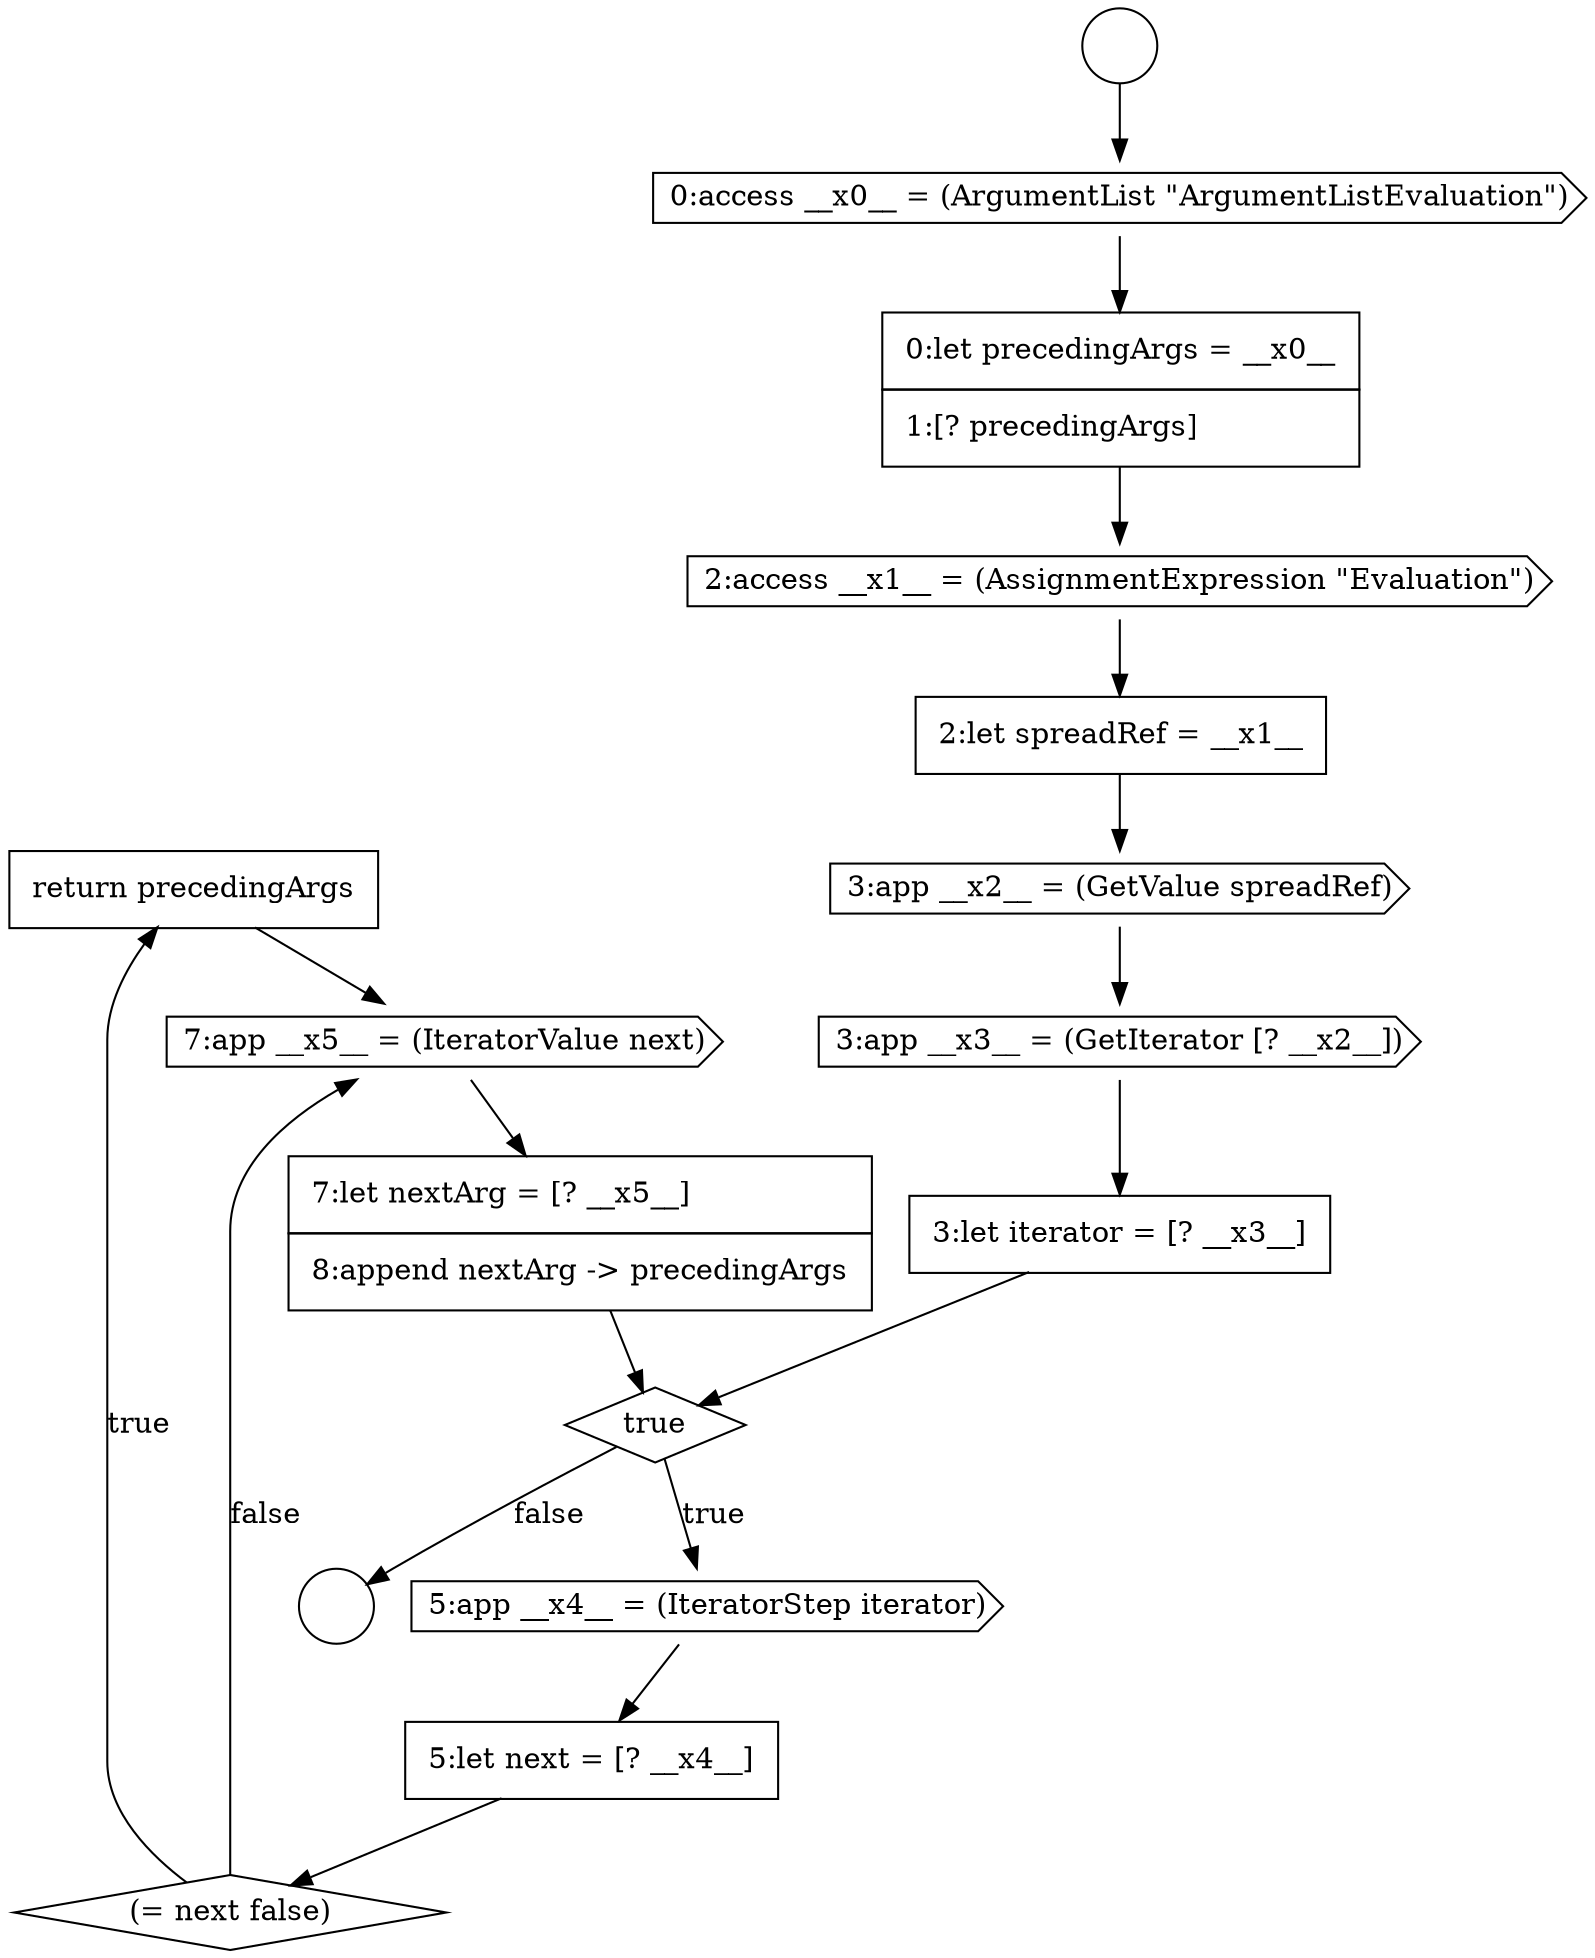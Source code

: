 digraph {
  node4156 [shape=none, margin=0, label=<<font color="black">
    <table border="0" cellborder="1" cellspacing="0" cellpadding="10">
      <tr><td align="left">return precedingArgs</td></tr>
    </table>
  </font>> color="black" fillcolor="white" style=filled]
  node4151 [shape=none, margin=0, label=<<font color="black">
    <table border="0" cellborder="1" cellspacing="0" cellpadding="10">
      <tr><td align="left">3:let iterator = [? __x3__]</td></tr>
    </table>
  </font>> color="black" fillcolor="white" style=filled]
  node4147 [shape=cds, label=<<font color="black">2:access __x1__ = (AssignmentExpression &quot;Evaluation&quot;)</font>> color="black" fillcolor="white" style=filled]
  node4155 [shape=diamond, label=<<font color="black">(= next false)</font>> color="black" fillcolor="white" style=filled]
  node4152 [shape=diamond, label=<<font color="black">true</font>> color="black" fillcolor="white" style=filled]
  node4148 [shape=none, margin=0, label=<<font color="black">
    <table border="0" cellborder="1" cellspacing="0" cellpadding="10">
      <tr><td align="left">2:let spreadRef = __x1__</td></tr>
    </table>
  </font>> color="black" fillcolor="white" style=filled]
  node4144 [shape=circle label=" " color="black" fillcolor="white" style=filled]
  node4149 [shape=cds, label=<<font color="black">3:app __x2__ = (GetValue spreadRef)</font>> color="black" fillcolor="white" style=filled]
  node4154 [shape=none, margin=0, label=<<font color="black">
    <table border="0" cellborder="1" cellspacing="0" cellpadding="10">
      <tr><td align="left">5:let next = [? __x4__]</td></tr>
    </table>
  </font>> color="black" fillcolor="white" style=filled]
  node4158 [shape=none, margin=0, label=<<font color="black">
    <table border="0" cellborder="1" cellspacing="0" cellpadding="10">
      <tr><td align="left">7:let nextArg = [? __x5__]</td></tr>
      <tr><td align="left">8:append nextArg -&gt; precedingArgs</td></tr>
    </table>
  </font>> color="black" fillcolor="white" style=filled]
  node4145 [shape=cds, label=<<font color="black">0:access __x0__ = (ArgumentList &quot;ArgumentListEvaluation&quot;)</font>> color="black" fillcolor="white" style=filled]
  node4153 [shape=cds, label=<<font color="black">5:app __x4__ = (IteratorStep iterator)</font>> color="black" fillcolor="white" style=filled]
  node4143 [shape=circle label=" " color="black" fillcolor="white" style=filled]
  node4150 [shape=cds, label=<<font color="black">3:app __x3__ = (GetIterator [? __x2__])</font>> color="black" fillcolor="white" style=filled]
  node4146 [shape=none, margin=0, label=<<font color="black">
    <table border="0" cellborder="1" cellspacing="0" cellpadding="10">
      <tr><td align="left">0:let precedingArgs = __x0__</td></tr>
      <tr><td align="left">1:[? precedingArgs]</td></tr>
    </table>
  </font>> color="black" fillcolor="white" style=filled]
  node4157 [shape=cds, label=<<font color="black">7:app __x5__ = (IteratorValue next)</font>> color="black" fillcolor="white" style=filled]
  node4146 -> node4147 [ color="black"]
  node4153 -> node4154 [ color="black"]
  node4156 -> node4157 [ color="black"]
  node4150 -> node4151 [ color="black"]
  node4158 -> node4152 [ color="black"]
  node4154 -> node4155 [ color="black"]
  node4152 -> node4153 [label=<<font color="black">true</font>> color="black"]
  node4152 -> node4144 [label=<<font color="black">false</font>> color="black"]
  node4151 -> node4152 [ color="black"]
  node4149 -> node4150 [ color="black"]
  node4157 -> node4158 [ color="black"]
  node4147 -> node4148 [ color="black"]
  node4155 -> node4156 [label=<<font color="black">true</font>> color="black"]
  node4155 -> node4157 [label=<<font color="black">false</font>> color="black"]
  node4143 -> node4145 [ color="black"]
  node4148 -> node4149 [ color="black"]
  node4145 -> node4146 [ color="black"]
}
